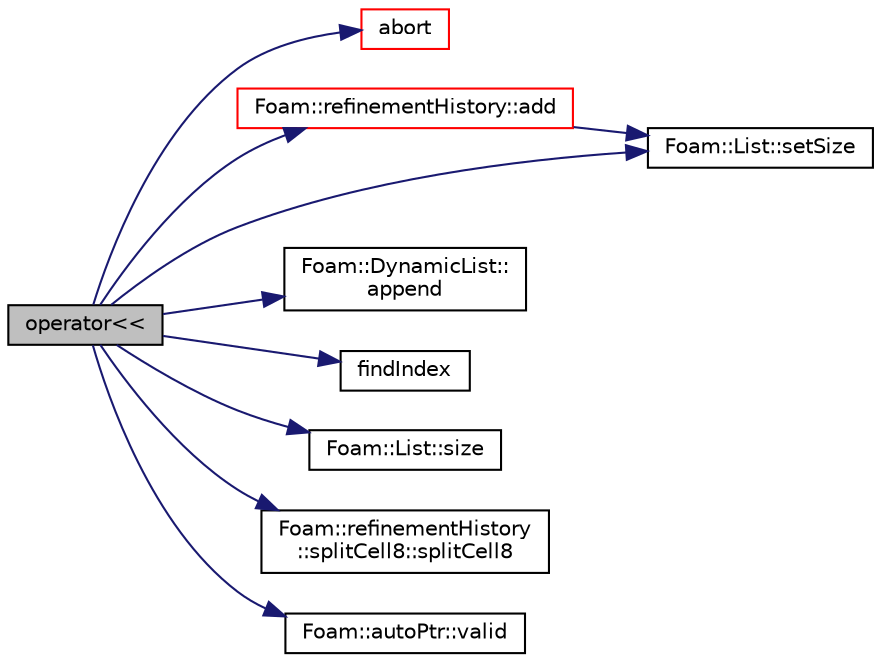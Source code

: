 digraph "operator&lt;&lt;"
{
  bgcolor="transparent";
  edge [fontname="Helvetica",fontsize="10",labelfontname="Helvetica",labelfontsize="10"];
  node [fontname="Helvetica",fontsize="10",shape=record];
  rankdir="LR";
  Node676 [label="operator\<\<",height=0.2,width=0.4,color="black", fillcolor="grey75", style="filled", fontcolor="black"];
  Node676 -> Node677 [color="midnightblue",fontsize="10",style="solid",fontname="Helvetica"];
  Node677 [label="abort",height=0.2,width=0.4,color="red",URL="$a21851.html#a447107a607d03e417307c203fa5fb44b"];
  Node676 -> Node722 [color="midnightblue",fontsize="10",style="solid",fontname="Helvetica"];
  Node722 [label="Foam::refinementHistory::add",height=0.2,width=0.4,color="red",URL="$a22421.html#a5eae4943003f9ab4ea27a384e9a1d3ac",tooltip="Add my decomposition constraints. "];
  Node722 -> Node724 [color="midnightblue",fontsize="10",style="solid",fontname="Helvetica"];
  Node724 [label="Foam::List::setSize",height=0.2,width=0.4,color="black",URL="$a26833.html#aedb985ffeaf1bdbfeccc2a8730405703",tooltip="Reset size of List. "];
  Node676 -> Node1053 [color="midnightblue",fontsize="10",style="solid",fontname="Helvetica"];
  Node1053 [label="Foam::DynamicList::\lappend",height=0.2,width=0.4,color="black",URL="$a27005.html#a7b67b42af715604376ad63a681dee6d8",tooltip="Append an element at the end of the list. "];
  Node676 -> Node1054 [color="midnightblue",fontsize="10",style="solid",fontname="Helvetica"];
  Node1054 [label="findIndex",height=0.2,width=0.4,color="black",URL="$a21851.html#ac16695f83f370df159eed19f92d095fb",tooltip="Find first occurence of given element and return index,. "];
  Node676 -> Node724 [color="midnightblue",fontsize="10",style="solid",fontname="Helvetica"];
  Node676 -> Node731 [color="midnightblue",fontsize="10",style="solid",fontname="Helvetica"];
  Node731 [label="Foam::List::size",height=0.2,width=0.4,color="black",URL="$a26833.html#a8a5f6fa29bd4b500caf186f60245b384",tooltip="Override size to be inconsistent with allocated storage. "];
  Node676 -> Node1055 [color="midnightblue",fontsize="10",style="solid",fontname="Helvetica"];
  Node1055 [label="Foam::refinementHistory\l::splitCell8::splitCell8",height=0.2,width=0.4,color="black",URL="$a22425.html#a0fe4917006c5a3fbacc4eb72b08aa302",tooltip="Construct null (parent = -1) "];
  Node676 -> Node941 [color="midnightblue",fontsize="10",style="solid",fontname="Helvetica"];
  Node941 [label="Foam::autoPtr::valid",height=0.2,width=0.4,color="black",URL="$a27073.html#a315419f26d3c59fa143b49b90a019049",tooltip="Return true if the autoPtr valid (ie, the pointer is set) "];
}
